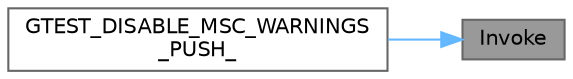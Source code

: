 digraph "Invoke"
{
 // LATEX_PDF_SIZE
  bgcolor="transparent";
  edge [fontname=Helvetica,fontsize=10,labelfontname=Helvetica,labelfontsize=10];
  node [fontname=Helvetica,fontsize=10,shape=box,height=0.2,width=0.4];
  rankdir="RL";
  Node1 [id="Node000001",label="Invoke",height=0.2,width=0.4,color="gray40", fillcolor="grey60", style="filled", fontcolor="black",tooltip=" "];
  Node1 -> Node2 [id="edge1_Node000001_Node000002",dir="back",color="steelblue1",style="solid",tooltip=" "];
  Node2 [id="Node000002",label="GTEST_DISABLE_MSC_WARNINGS\l_PUSH_",height=0.2,width=0.4,color="grey40", fillcolor="white", style="filled",URL="$gmock-matchers_8h.html#a76d5edfe42aefbbbf81289a6a12f3761",tooltip=" "];
}
